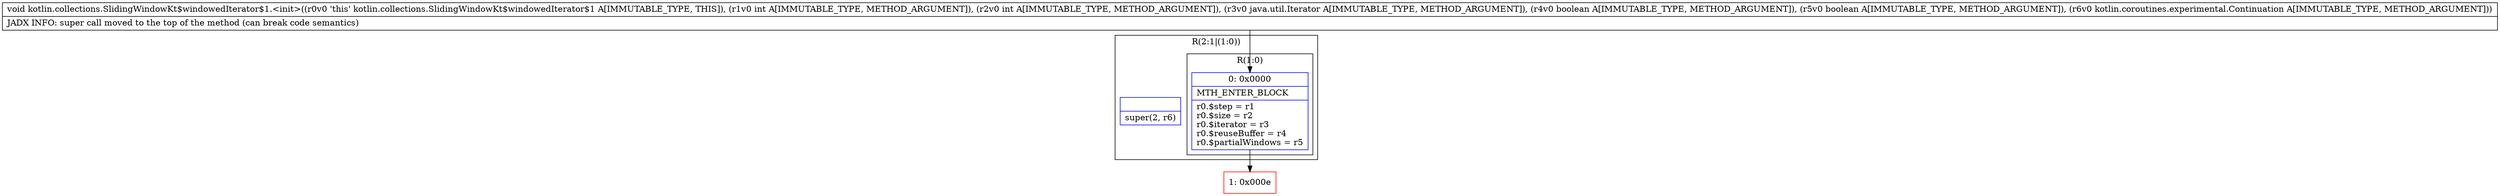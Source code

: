 digraph "CFG forkotlin.collections.SlidingWindowKt$windowedIterator$1.\<init\>(IILjava\/util\/Iterator;ZZLkotlin\/coroutines\/experimental\/Continuation;)V" {
subgraph cluster_Region_809846864 {
label = "R(2:1|(1:0))";
node [shape=record,color=blue];
Node_InsnContainer_1819977964 [shape=record,label="{|super(2, r6)\l}"];
subgraph cluster_Region_1518459705 {
label = "R(1:0)";
node [shape=record,color=blue];
Node_0 [shape=record,label="{0\:\ 0x0000|MTH_ENTER_BLOCK\l|r0.$step = r1\lr0.$size = r2\lr0.$iterator = r3\lr0.$reuseBuffer = r4\lr0.$partialWindows = r5\l}"];
}
}
Node_1 [shape=record,color=red,label="{1\:\ 0x000e}"];
MethodNode[shape=record,label="{void kotlin.collections.SlidingWindowKt$windowedIterator$1.\<init\>((r0v0 'this' kotlin.collections.SlidingWindowKt$windowedIterator$1 A[IMMUTABLE_TYPE, THIS]), (r1v0 int A[IMMUTABLE_TYPE, METHOD_ARGUMENT]), (r2v0 int A[IMMUTABLE_TYPE, METHOD_ARGUMENT]), (r3v0 java.util.Iterator A[IMMUTABLE_TYPE, METHOD_ARGUMENT]), (r4v0 boolean A[IMMUTABLE_TYPE, METHOD_ARGUMENT]), (r5v0 boolean A[IMMUTABLE_TYPE, METHOD_ARGUMENT]), (r6v0 kotlin.coroutines.experimental.Continuation A[IMMUTABLE_TYPE, METHOD_ARGUMENT]))  | JADX INFO: super call moved to the top of the method (can break code semantics)\l}"];
MethodNode -> Node_0;
Node_0 -> Node_1;
}

